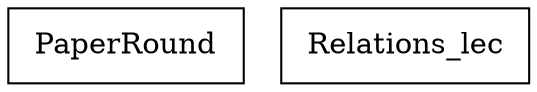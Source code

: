 digraph {
PaperRound [ label=" PaperRound " shape= box ]
Relations_lec [ label=" Relations_lec " shape= box ]

}

